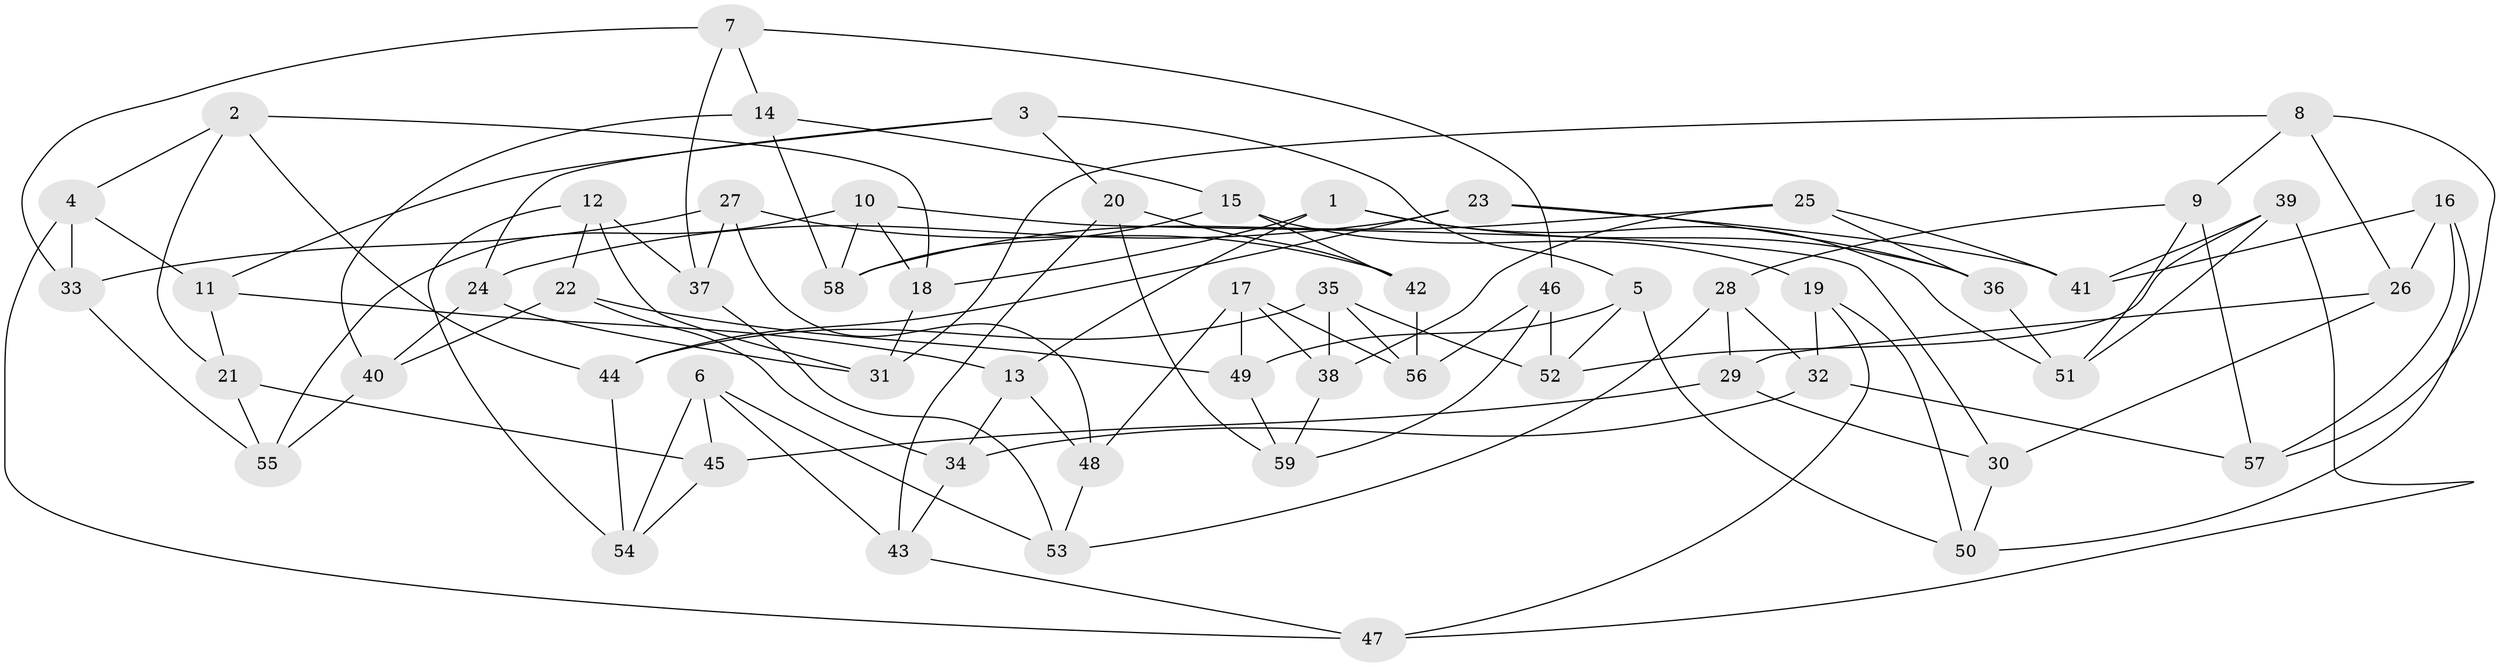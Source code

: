 // coarse degree distribution, {6: 0.5263157894736842, 4: 0.42105263157894735, 5: 0.02631578947368421, 3: 0.02631578947368421}
// Generated by graph-tools (version 1.1) at 2025/42/03/06/25 10:42:18]
// undirected, 59 vertices, 118 edges
graph export_dot {
graph [start="1"]
  node [color=gray90,style=filled];
  1;
  2;
  3;
  4;
  5;
  6;
  7;
  8;
  9;
  10;
  11;
  12;
  13;
  14;
  15;
  16;
  17;
  18;
  19;
  20;
  21;
  22;
  23;
  24;
  25;
  26;
  27;
  28;
  29;
  30;
  31;
  32;
  33;
  34;
  35;
  36;
  37;
  38;
  39;
  40;
  41;
  42;
  43;
  44;
  45;
  46;
  47;
  48;
  49;
  50;
  51;
  52;
  53;
  54;
  55;
  56;
  57;
  58;
  59;
  1 -- 51;
  1 -- 36;
  1 -- 18;
  1 -- 13;
  2 -- 4;
  2 -- 18;
  2 -- 21;
  2 -- 44;
  3 -- 24;
  3 -- 5;
  3 -- 11;
  3 -- 20;
  4 -- 47;
  4 -- 11;
  4 -- 33;
  5 -- 50;
  5 -- 49;
  5 -- 52;
  6 -- 54;
  6 -- 43;
  6 -- 45;
  6 -- 53;
  7 -- 14;
  7 -- 46;
  7 -- 33;
  7 -- 37;
  8 -- 57;
  8 -- 9;
  8 -- 26;
  8 -- 31;
  9 -- 51;
  9 -- 28;
  9 -- 57;
  10 -- 58;
  10 -- 18;
  10 -- 30;
  10 -- 55;
  11 -- 13;
  11 -- 21;
  12 -- 22;
  12 -- 37;
  12 -- 54;
  12 -- 31;
  13 -- 34;
  13 -- 48;
  14 -- 40;
  14 -- 58;
  14 -- 15;
  15 -- 19;
  15 -- 42;
  15 -- 58;
  16 -- 50;
  16 -- 41;
  16 -- 57;
  16 -- 26;
  17 -- 49;
  17 -- 48;
  17 -- 38;
  17 -- 56;
  18 -- 31;
  19 -- 32;
  19 -- 47;
  19 -- 50;
  20 -- 42;
  20 -- 43;
  20 -- 59;
  21 -- 55;
  21 -- 45;
  22 -- 49;
  22 -- 34;
  22 -- 40;
  23 -- 36;
  23 -- 44;
  23 -- 41;
  23 -- 24;
  24 -- 40;
  24 -- 31;
  25 -- 36;
  25 -- 58;
  25 -- 38;
  25 -- 41;
  26 -- 30;
  26 -- 29;
  27 -- 48;
  27 -- 33;
  27 -- 42;
  27 -- 37;
  28 -- 53;
  28 -- 32;
  28 -- 29;
  29 -- 30;
  29 -- 45;
  30 -- 50;
  32 -- 34;
  32 -- 57;
  33 -- 55;
  34 -- 43;
  35 -- 56;
  35 -- 52;
  35 -- 44;
  35 -- 38;
  36 -- 51;
  37 -- 53;
  38 -- 59;
  39 -- 51;
  39 -- 52;
  39 -- 41;
  39 -- 47;
  40 -- 55;
  42 -- 56;
  43 -- 47;
  44 -- 54;
  45 -- 54;
  46 -- 52;
  46 -- 56;
  46 -- 59;
  48 -- 53;
  49 -- 59;
}
